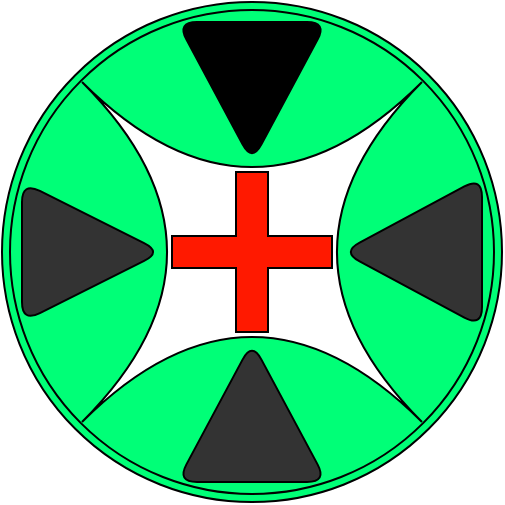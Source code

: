 <mxfile version="24.4.7" type="google">
  <diagram name="Page-1" id="UDVak2zGD34z41W-_LPq">
    <mxGraphModel grid="1" page="1" gridSize="10" guides="1" tooltips="1" connect="1" arrows="1" fold="1" pageScale="1" pageWidth="827" pageHeight="1169" math="0" shadow="0">
      <root>
        <mxCell id="0" />
        <mxCell id="1" parent="0" />
        <mxCell id="CGb-4clw9ejEuv2t-6MB-18" value="" style="ellipse;shape=doubleEllipse;whiteSpace=wrap;html=1;aspect=fixed;rounded=1;fillColor=#00FF77;" vertex="1" parent="1">
          <mxGeometry x="550" y="180" width="250" height="250" as="geometry" />
        </mxCell>
        <mxCell id="CGb-4clw9ejEuv2t-6MB-19" value="" style="shape=switch;whiteSpace=wrap;html=1;rounded=1;fillColor=#FFFFFF;" vertex="1" parent="1">
          <mxGeometry x="590" y="220" width="170" height="170" as="geometry" />
        </mxCell>
        <mxCell id="CGb-4clw9ejEuv2t-6MB-22" value="" style="shape=cross;whiteSpace=wrap;html=1;rounded=1;fillColor=#FF1900;" vertex="1" parent="1">
          <mxGeometry x="635" y="265" width="80" height="80" as="geometry" />
        </mxCell>
        <mxCell id="CGb-4clw9ejEuv2t-6MB-27" value="" style="triangle;whiteSpace=wrap;html=1;rounded=1;fillColor=#333333;" vertex="1" parent="1">
          <mxGeometry x="560" y="270" width="70" height="70" as="geometry" />
        </mxCell>
        <mxCell id="CGb-4clw9ejEuv2t-6MB-29" value="" style="triangle;whiteSpace=wrap;html=1;direction=south;rounded=1;fillColor=#000000;" vertex="1" parent="1">
          <mxGeometry x="637.5" y="190" width="75" height="70" as="geometry" />
        </mxCell>
        <mxCell id="CGb-4clw9ejEuv2t-6MB-30" value="" style="triangle;whiteSpace=wrap;html=1;direction=west;rounded=1;fillColor=#333333;" vertex="1" parent="1">
          <mxGeometry x="720" y="267.5" width="70" height="75" as="geometry" />
        </mxCell>
        <mxCell id="CGb-4clw9ejEuv2t-6MB-31" value="" style="triangle;whiteSpace=wrap;html=1;direction=north;rounded=1;fillColor=#333333;" vertex="1" parent="1">
          <mxGeometry x="637.5" y="350" width="75" height="70" as="geometry" />
        </mxCell>
      </root>
    </mxGraphModel>
  </diagram>
</mxfile>
